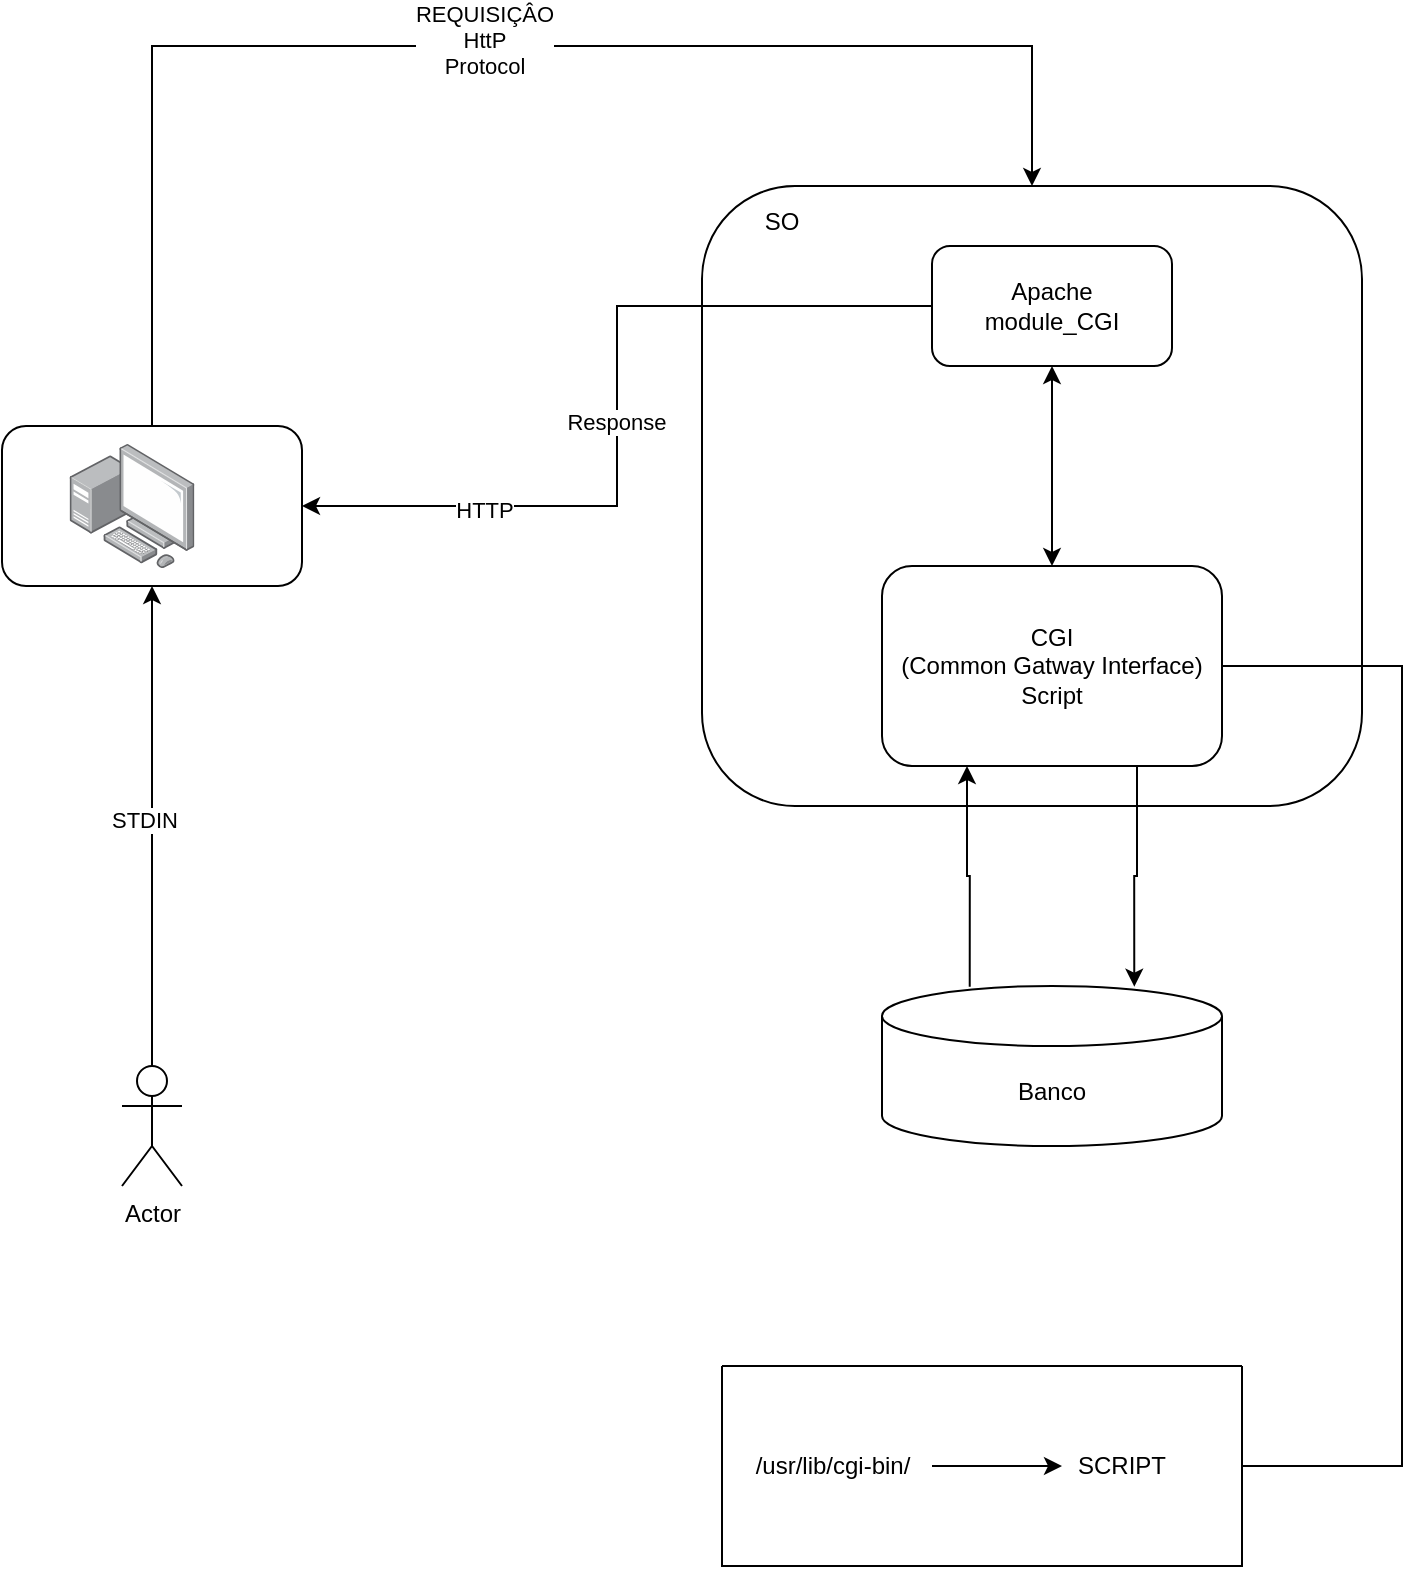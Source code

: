 <mxfile version="27.0.9" pages="2">
  <diagram name="Page-1" id="CZEQwg_4485lVKszBa8u">
    <mxGraphModel dx="925" dy="1012" grid="1" gridSize="10" guides="1" tooltips="1" connect="1" arrows="1" fold="1" page="1" pageScale="1" pageWidth="827" pageHeight="1169" math="0" shadow="0">
      <root>
        <mxCell id="0" />
        <mxCell id="1" parent="0" />
        <mxCell id="0K4yB1kXoUdnm-4JcMrZ-4" style="edgeStyle=orthogonalEdgeStyle;rounded=0;orthogonalLoop=1;jettySize=auto;html=1;entryX=0.5;entryY=0;entryDx=0;entryDy=0;startArrow=none;startFill=0;endArrow=classic;endFill=1;exitX=0.5;exitY=0;exitDx=0;exitDy=0;" parent="1" source="0K4yB1kXoUdnm-4JcMrZ-1" target="0K4yB1kXoUdnm-4JcMrZ-3" edge="1">
          <mxGeometry relative="1" as="geometry">
            <Array as="points">
              <mxPoint x="165" y="40" />
              <mxPoint x="605" y="40" />
            </Array>
          </mxGeometry>
        </mxCell>
        <mxCell id="0K4yB1kXoUdnm-4JcMrZ-5" value="REQUISIÇÂO&lt;div&gt;HttP&lt;/div&gt;&lt;div&gt;Protocol&lt;/div&gt;" style="edgeLabel;html=1;align=center;verticalAlign=middle;resizable=0;points=[];" parent="0K4yB1kXoUdnm-4JcMrZ-4" vertex="1" connectable="0">
          <mxGeometry x="0.016" y="3" relative="1" as="geometry">
            <mxPoint as="offset" />
          </mxGeometry>
        </mxCell>
        <mxCell id="0K4yB1kXoUdnm-4JcMrZ-1" value="" style="rounded=1;whiteSpace=wrap;html=1;" parent="1" vertex="1">
          <mxGeometry x="90" y="230" width="150" height="80" as="geometry" />
        </mxCell>
        <mxCell id="0K4yB1kXoUdnm-4JcMrZ-3" value="" style="rounded=1;whiteSpace=wrap;html=1;" parent="1" vertex="1">
          <mxGeometry x="440" y="110" width="330" height="310" as="geometry" />
        </mxCell>
        <mxCell id="0K4yB1kXoUdnm-4JcMrZ-26" style="edgeStyle=orthogonalEdgeStyle;rounded=0;orthogonalLoop=1;jettySize=auto;html=1;entryX=1;entryY=0.5;entryDx=0;entryDy=0;endArrow=none;startFill=0;exitX=1;exitY=0.5;exitDx=0;exitDy=0;" parent="1" source="0K4yB1kXoUdnm-4JcMrZ-6" target="0K4yB1kXoUdnm-4JcMrZ-30" edge="1">
          <mxGeometry relative="1" as="geometry">
            <mxPoint x="760" y="660" as="targetPoint" />
            <Array as="points">
              <mxPoint x="790" y="350" />
              <mxPoint x="790" y="750" />
            </Array>
          </mxGeometry>
        </mxCell>
        <mxCell id="0K4yB1kXoUdnm-4JcMrZ-6" value="CGI&lt;div&gt;(Common Gatway Interface)&lt;/div&gt;&lt;div&gt;Script&lt;/div&gt;" style="rounded=1;whiteSpace=wrap;html=1;" parent="1" vertex="1">
          <mxGeometry x="530" y="300" width="170" height="100" as="geometry" />
        </mxCell>
        <mxCell id="0K4yB1kXoUdnm-4JcMrZ-8" style="edgeStyle=orthogonalEdgeStyle;rounded=0;orthogonalLoop=1;jettySize=auto;html=1;entryX=0.25;entryY=1;entryDx=0;entryDy=0;exitX=0.258;exitY=0.004;exitDx=0;exitDy=0;exitPerimeter=0;" parent="1" source="0K4yB1kXoUdnm-4JcMrZ-7" target="0K4yB1kXoUdnm-4JcMrZ-6" edge="1">
          <mxGeometry relative="1" as="geometry" />
        </mxCell>
        <mxCell id="0K4yB1kXoUdnm-4JcMrZ-9" style="edgeStyle=orthogonalEdgeStyle;rounded=0;orthogonalLoop=1;jettySize=auto;html=1;entryX=0.75;entryY=1;entryDx=0;entryDy=0;exitX=0.742;exitY=0.004;exitDx=0;exitDy=0;exitPerimeter=0;endArrow=none;startFill=1;startArrow=classic;" parent="1" source="0K4yB1kXoUdnm-4JcMrZ-7" target="0K4yB1kXoUdnm-4JcMrZ-6" edge="1">
          <mxGeometry relative="1" as="geometry" />
        </mxCell>
        <mxCell id="0K4yB1kXoUdnm-4JcMrZ-7" value="Banco" style="shape=cylinder3;whiteSpace=wrap;html=1;boundedLbl=1;backgroundOutline=1;size=15;" parent="1" vertex="1">
          <mxGeometry x="530" y="510" width="170" height="80" as="geometry" />
        </mxCell>
        <mxCell id="0K4yB1kXoUdnm-4JcMrZ-15" style="edgeStyle=orthogonalEdgeStyle;rounded=0;orthogonalLoop=1;jettySize=auto;html=1;entryX=0.5;entryY=1;entryDx=0;entryDy=0;" parent="1" source="0K4yB1kXoUdnm-4JcMrZ-14" target="0K4yB1kXoUdnm-4JcMrZ-1" edge="1">
          <mxGeometry relative="1" as="geometry">
            <mxPoint x="190" y="530" as="targetPoint" />
          </mxGeometry>
        </mxCell>
        <mxCell id="0K4yB1kXoUdnm-4JcMrZ-16" value="STDIN" style="edgeLabel;html=1;align=center;verticalAlign=middle;resizable=0;points=[];" parent="0K4yB1kXoUdnm-4JcMrZ-15" vertex="1" connectable="0">
          <mxGeometry x="0.029" y="4" relative="1" as="geometry">
            <mxPoint as="offset" />
          </mxGeometry>
        </mxCell>
        <mxCell id="0K4yB1kXoUdnm-4JcMrZ-14" value="Actor" style="shape=umlActor;verticalLabelPosition=bottom;verticalAlign=top;html=1;outlineConnect=0;" parent="1" vertex="1">
          <mxGeometry x="150" y="550" width="30" height="60" as="geometry" />
        </mxCell>
        <mxCell id="0K4yB1kXoUdnm-4JcMrZ-22" value="" style="image;points=[];aspect=fixed;html=1;align=center;shadow=0;dashed=0;image=img/lib/allied_telesis/computer_and_terminals/Personal_Computer_with_Server.svg;" parent="1" vertex="1">
          <mxGeometry x="123.8" y="238.8" width="62.4" height="62.4" as="geometry" />
        </mxCell>
        <mxCell id="0K4yB1kXoUdnm-4JcMrZ-30" value="" style="swimlane;startSize=0;" parent="1" vertex="1">
          <mxGeometry x="450" y="700" width="260" height="100" as="geometry" />
        </mxCell>
        <mxCell id="0K4yB1kXoUdnm-4JcMrZ-39" style="edgeStyle=orthogonalEdgeStyle;rounded=0;orthogonalLoop=1;jettySize=auto;html=1;entryX=0;entryY=0.5;entryDx=0;entryDy=0;" parent="0K4yB1kXoUdnm-4JcMrZ-30" source="0K4yB1kXoUdnm-4JcMrZ-37" target="0K4yB1kXoUdnm-4JcMrZ-38" edge="1">
          <mxGeometry relative="1" as="geometry" />
        </mxCell>
        <mxCell id="0K4yB1kXoUdnm-4JcMrZ-37" value="/usr/lib/cgi-bin/" style="text;html=1;align=center;verticalAlign=middle;resizable=0;points=[];autosize=1;strokeColor=none;fillColor=none;" parent="0K4yB1kXoUdnm-4JcMrZ-30" vertex="1">
          <mxGeometry x="5" y="35" width="100" height="30" as="geometry" />
        </mxCell>
        <mxCell id="0K4yB1kXoUdnm-4JcMrZ-38" value="SCRIPT" style="text;html=1;align=center;verticalAlign=middle;whiteSpace=wrap;rounded=0;" parent="0K4yB1kXoUdnm-4JcMrZ-30" vertex="1">
          <mxGeometry x="170" y="35" width="60" height="30" as="geometry" />
        </mxCell>
        <mxCell id="0K4yB1kXoUdnm-4JcMrZ-31" value="SO&lt;div&gt;&lt;br&gt;&lt;/div&gt;" style="text;html=1;align=center;verticalAlign=middle;whiteSpace=wrap;rounded=0;" parent="1" vertex="1">
          <mxGeometry x="450" y="120" width="60" height="30" as="geometry" />
        </mxCell>
        <mxCell id="0K4yB1kXoUdnm-4JcMrZ-34" style="edgeStyle=orthogonalEdgeStyle;rounded=0;orthogonalLoop=1;jettySize=auto;html=1;entryX=0.5;entryY=0;entryDx=0;entryDy=0;startArrow=classic;startFill=1;" parent="1" source="0K4yB1kXoUdnm-4JcMrZ-33" target="0K4yB1kXoUdnm-4JcMrZ-6" edge="1">
          <mxGeometry relative="1" as="geometry" />
        </mxCell>
        <mxCell id="0K4yB1kXoUdnm-4JcMrZ-41" style="edgeStyle=orthogonalEdgeStyle;rounded=0;orthogonalLoop=1;jettySize=auto;html=1;entryX=1;entryY=0.5;entryDx=0;entryDy=0;" parent="1" source="0K4yB1kXoUdnm-4JcMrZ-33" target="0K4yB1kXoUdnm-4JcMrZ-1" edge="1">
          <mxGeometry relative="1" as="geometry" />
        </mxCell>
        <mxCell id="0K4yB1kXoUdnm-4JcMrZ-42" value="HTTP" style="edgeLabel;html=1;align=center;verticalAlign=middle;resizable=0;points=[];" parent="0K4yB1kXoUdnm-4JcMrZ-41" vertex="1" connectable="0">
          <mxGeometry x="0.565" y="2" relative="1" as="geometry">
            <mxPoint as="offset" />
          </mxGeometry>
        </mxCell>
        <mxCell id="0K4yB1kXoUdnm-4JcMrZ-43" value="Response" style="edgeLabel;html=1;align=center;verticalAlign=middle;resizable=0;points=[];" parent="0K4yB1kXoUdnm-4JcMrZ-41" vertex="1" connectable="0">
          <mxGeometry x="0.039" y="-1" relative="1" as="geometry">
            <mxPoint as="offset" />
          </mxGeometry>
        </mxCell>
        <mxCell id="0K4yB1kXoUdnm-4JcMrZ-33" value="Apache&lt;div&gt;module_CGI&lt;/div&gt;" style="rounded=1;whiteSpace=wrap;html=1;" parent="1" vertex="1">
          <mxGeometry x="555" y="140" width="120" height="60" as="geometry" />
        </mxCell>
      </root>
    </mxGraphModel>
  </diagram>
  <diagram id="I0ML8T1-ZwlgA-JyESaw" name="docker-k8s-sumapp">
    <mxGraphModel dx="786" dy="860" grid="1" gridSize="10" guides="1" tooltips="1" connect="1" arrows="1" fold="1" page="1" pageScale="1" pageWidth="827" pageHeight="1169" math="0" shadow="0">
      <root>
        <mxCell id="0" />
        <mxCell id="1" parent="0" />
        <mxCell id="CcS1Xi7Xmzs055hbmOKT-1" style="edgeStyle=orthogonalEdgeStyle;rounded=0;orthogonalLoop=1;jettySize=auto;html=1;entryX=0.5;entryY=0;entryDx=0;entryDy=0;startArrow=none;startFill=0;endArrow=classic;endFill=1;exitX=0.5;exitY=0;exitDx=0;exitDy=0;" edge="1" parent="1" source="CcS1Xi7Xmzs055hbmOKT-3" target="CcS1Xi7Xmzs055hbmOKT-4">
          <mxGeometry relative="1" as="geometry">
            <Array as="points">
              <mxPoint x="375" y="220" />
              <mxPoint x="815" y="220" />
            </Array>
          </mxGeometry>
        </mxCell>
        <mxCell id="CcS1Xi7Xmzs055hbmOKT-2" value="REQUISIÇÂO&lt;div&gt;HttP&lt;/div&gt;&lt;div&gt;Protocol&lt;/div&gt;" style="edgeLabel;html=1;align=center;verticalAlign=middle;resizable=0;points=[];" vertex="1" connectable="0" parent="CcS1Xi7Xmzs055hbmOKT-1">
          <mxGeometry x="0.016" y="3" relative="1" as="geometry">
            <mxPoint as="offset" />
          </mxGeometry>
        </mxCell>
        <mxCell id="CcS1Xi7Xmzs055hbmOKT-3" value="" style="rounded=1;whiteSpace=wrap;html=1;" vertex="1" parent="1">
          <mxGeometry x="300" y="410" width="150" height="80" as="geometry" />
        </mxCell>
        <mxCell id="CcS1Xi7Xmzs055hbmOKT-4" value="" style="rounded=1;whiteSpace=wrap;html=1;" vertex="1" parent="1">
          <mxGeometry x="650" y="290" width="330" height="310" as="geometry" />
        </mxCell>
        <mxCell id="CcS1Xi7Xmzs055hbmOKT-5" style="edgeStyle=orthogonalEdgeStyle;rounded=0;orthogonalLoop=1;jettySize=auto;html=1;entryX=1;entryY=0.5;entryDx=0;entryDy=0;endArrow=none;startFill=0;exitX=1;exitY=0.5;exitDx=0;exitDy=0;" edge="1" parent="1" source="CcS1Xi7Xmzs055hbmOKT-6" target="CcS1Xi7Xmzs055hbmOKT-14">
          <mxGeometry relative="1" as="geometry">
            <mxPoint x="970" y="840" as="targetPoint" />
            <Array as="points">
              <mxPoint x="1000" y="530" />
              <mxPoint x="1000" y="930" />
            </Array>
          </mxGeometry>
        </mxCell>
        <mxCell id="CcS1Xi7Xmzs055hbmOKT-6" value="CGI&lt;div&gt;(Common Gatway Interface)&lt;/div&gt;&lt;div&gt;Script&lt;/div&gt;" style="rounded=1;whiteSpace=wrap;html=1;" vertex="1" parent="1">
          <mxGeometry x="740" y="480" width="170" height="100" as="geometry" />
        </mxCell>
        <mxCell id="CcS1Xi7Xmzs055hbmOKT-7" style="edgeStyle=orthogonalEdgeStyle;rounded=0;orthogonalLoop=1;jettySize=auto;html=1;entryX=0.25;entryY=1;entryDx=0;entryDy=0;exitX=0.258;exitY=0.004;exitDx=0;exitDy=0;exitPerimeter=0;" edge="1" parent="1" source="CcS1Xi7Xmzs055hbmOKT-9" target="CcS1Xi7Xmzs055hbmOKT-6">
          <mxGeometry relative="1" as="geometry" />
        </mxCell>
        <mxCell id="CcS1Xi7Xmzs055hbmOKT-8" style="edgeStyle=orthogonalEdgeStyle;rounded=0;orthogonalLoop=1;jettySize=auto;html=1;entryX=0.75;entryY=1;entryDx=0;entryDy=0;exitX=0.742;exitY=0.004;exitDx=0;exitDy=0;exitPerimeter=0;endArrow=none;startFill=1;startArrow=classic;" edge="1" parent="1" source="CcS1Xi7Xmzs055hbmOKT-9" target="CcS1Xi7Xmzs055hbmOKT-6">
          <mxGeometry relative="1" as="geometry" />
        </mxCell>
        <mxCell id="CcS1Xi7Xmzs055hbmOKT-9" value="Banco" style="shape=cylinder3;whiteSpace=wrap;html=1;boundedLbl=1;backgroundOutline=1;size=15;" vertex="1" parent="1">
          <mxGeometry x="740" y="690" width="170" height="80" as="geometry" />
        </mxCell>
        <mxCell id="CcS1Xi7Xmzs055hbmOKT-10" style="edgeStyle=orthogonalEdgeStyle;rounded=0;orthogonalLoop=1;jettySize=auto;html=1;entryX=0.5;entryY=1;entryDx=0;entryDy=0;" edge="1" parent="1" source="CcS1Xi7Xmzs055hbmOKT-12" target="CcS1Xi7Xmzs055hbmOKT-3">
          <mxGeometry relative="1" as="geometry">
            <mxPoint x="400" y="710" as="targetPoint" />
          </mxGeometry>
        </mxCell>
        <mxCell id="CcS1Xi7Xmzs055hbmOKT-11" value="STDIN" style="edgeLabel;html=1;align=center;verticalAlign=middle;resizable=0;points=[];" vertex="1" connectable="0" parent="CcS1Xi7Xmzs055hbmOKT-10">
          <mxGeometry x="0.029" y="4" relative="1" as="geometry">
            <mxPoint as="offset" />
          </mxGeometry>
        </mxCell>
        <mxCell id="CcS1Xi7Xmzs055hbmOKT-12" value="Actor" style="shape=umlActor;verticalLabelPosition=bottom;verticalAlign=top;html=1;outlineConnect=0;" vertex="1" parent="1">
          <mxGeometry x="360" y="730" width="30" height="60" as="geometry" />
        </mxCell>
        <mxCell id="CcS1Xi7Xmzs055hbmOKT-13" value="" style="image;points=[];aspect=fixed;html=1;align=center;shadow=0;dashed=0;image=img/lib/allied_telesis/computer_and_terminals/Personal_Computer_with_Server.svg;" vertex="1" parent="1">
          <mxGeometry x="333.8" y="418.8" width="62.4" height="62.4" as="geometry" />
        </mxCell>
        <mxCell id="CcS1Xi7Xmzs055hbmOKT-14" value="" style="swimlane;startSize=0;" vertex="1" parent="1">
          <mxGeometry x="660" y="880" width="260" height="100" as="geometry" />
        </mxCell>
        <mxCell id="CcS1Xi7Xmzs055hbmOKT-15" style="edgeStyle=orthogonalEdgeStyle;rounded=0;orthogonalLoop=1;jettySize=auto;html=1;entryX=0;entryY=0.5;entryDx=0;entryDy=0;" edge="1" parent="CcS1Xi7Xmzs055hbmOKT-14" source="CcS1Xi7Xmzs055hbmOKT-16" target="CcS1Xi7Xmzs055hbmOKT-17">
          <mxGeometry relative="1" as="geometry" />
        </mxCell>
        <mxCell id="CcS1Xi7Xmzs055hbmOKT-16" value="/usr/lib/cgi-bin/" style="text;html=1;align=center;verticalAlign=middle;resizable=0;points=[];autosize=1;strokeColor=none;fillColor=none;" vertex="1" parent="CcS1Xi7Xmzs055hbmOKT-14">
          <mxGeometry x="5" y="35" width="100" height="30" as="geometry" />
        </mxCell>
        <mxCell id="CcS1Xi7Xmzs055hbmOKT-17" value="SCRIPT" style="text;html=1;align=center;verticalAlign=middle;whiteSpace=wrap;rounded=0;" vertex="1" parent="CcS1Xi7Xmzs055hbmOKT-14">
          <mxGeometry x="170" y="35" width="60" height="30" as="geometry" />
        </mxCell>
        <mxCell id="CcS1Xi7Xmzs055hbmOKT-18" value="SO&lt;div&gt;&lt;br&gt;&lt;/div&gt;" style="text;html=1;align=center;verticalAlign=middle;whiteSpace=wrap;rounded=0;" vertex="1" parent="1">
          <mxGeometry x="660" y="300" width="60" height="30" as="geometry" />
        </mxCell>
        <mxCell id="CcS1Xi7Xmzs055hbmOKT-19" style="edgeStyle=orthogonalEdgeStyle;rounded=0;orthogonalLoop=1;jettySize=auto;html=1;entryX=0.5;entryY=0;entryDx=0;entryDy=0;startArrow=classic;startFill=1;" edge="1" parent="1" source="CcS1Xi7Xmzs055hbmOKT-23" target="CcS1Xi7Xmzs055hbmOKT-6">
          <mxGeometry relative="1" as="geometry" />
        </mxCell>
        <mxCell id="CcS1Xi7Xmzs055hbmOKT-20" style="edgeStyle=orthogonalEdgeStyle;rounded=0;orthogonalLoop=1;jettySize=auto;html=1;entryX=1;entryY=0.5;entryDx=0;entryDy=0;" edge="1" parent="1" source="CcS1Xi7Xmzs055hbmOKT-23" target="CcS1Xi7Xmzs055hbmOKT-3">
          <mxGeometry relative="1" as="geometry" />
        </mxCell>
        <mxCell id="CcS1Xi7Xmzs055hbmOKT-21" value="HTTP" style="edgeLabel;html=1;align=center;verticalAlign=middle;resizable=0;points=[];" vertex="1" connectable="0" parent="CcS1Xi7Xmzs055hbmOKT-20">
          <mxGeometry x="0.565" y="2" relative="1" as="geometry">
            <mxPoint as="offset" />
          </mxGeometry>
        </mxCell>
        <mxCell id="CcS1Xi7Xmzs055hbmOKT-22" value="Response" style="edgeLabel;html=1;align=center;verticalAlign=middle;resizable=0;points=[];" vertex="1" connectable="0" parent="CcS1Xi7Xmzs055hbmOKT-20">
          <mxGeometry x="0.039" y="-1" relative="1" as="geometry">
            <mxPoint as="offset" />
          </mxGeometry>
        </mxCell>
        <mxCell id="CcS1Xi7Xmzs055hbmOKT-23" value="Apache&lt;div&gt;module_CGI&lt;/div&gt;" style="rounded=1;whiteSpace=wrap;html=1;" vertex="1" parent="1">
          <mxGeometry x="765" y="320" width="120" height="60" as="geometry" />
        </mxCell>
      </root>
    </mxGraphModel>
  </diagram>
</mxfile>
